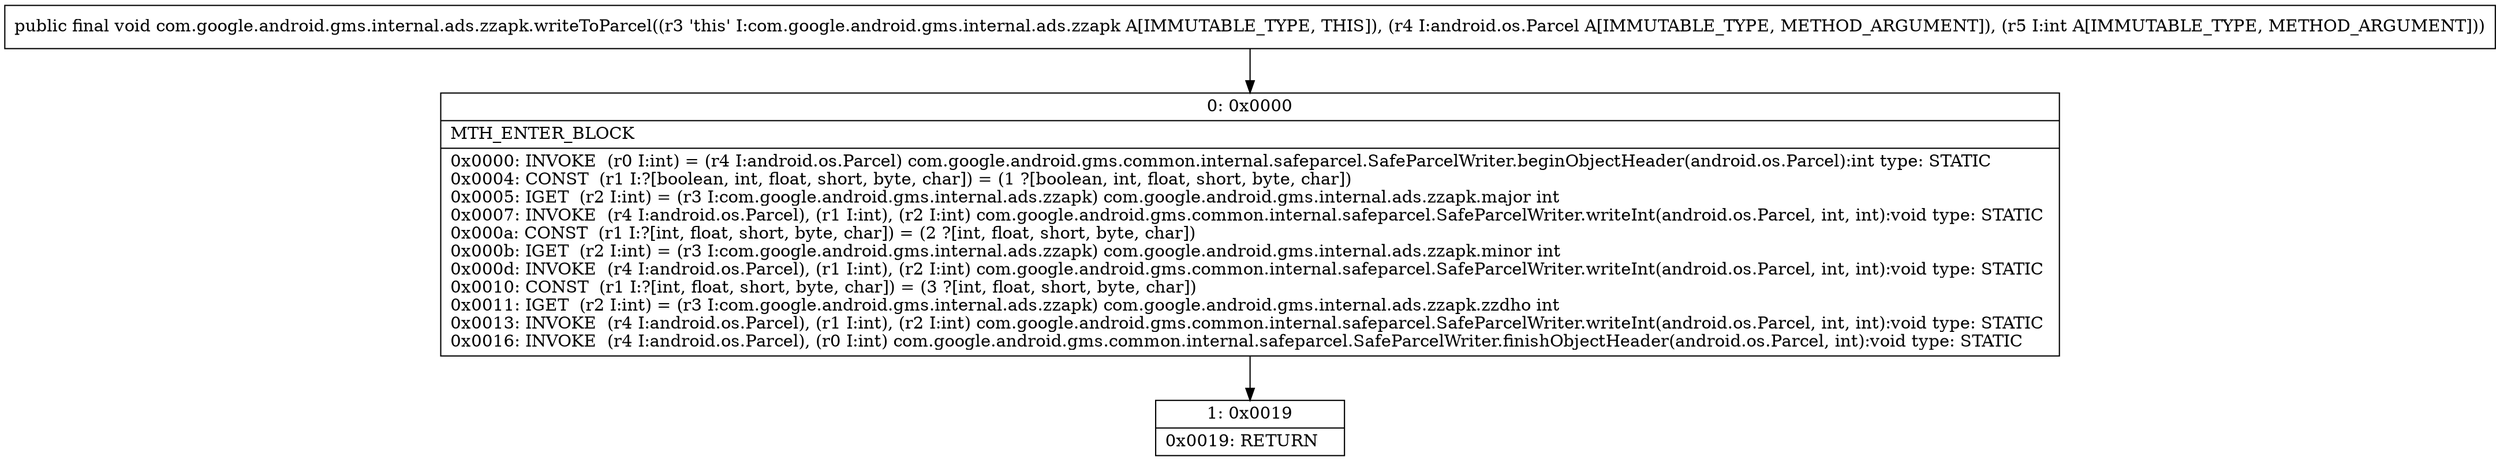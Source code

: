 digraph "CFG forcom.google.android.gms.internal.ads.zzapk.writeToParcel(Landroid\/os\/Parcel;I)V" {
Node_0 [shape=record,label="{0\:\ 0x0000|MTH_ENTER_BLOCK\l|0x0000: INVOKE  (r0 I:int) = (r4 I:android.os.Parcel) com.google.android.gms.common.internal.safeparcel.SafeParcelWriter.beginObjectHeader(android.os.Parcel):int type: STATIC \l0x0004: CONST  (r1 I:?[boolean, int, float, short, byte, char]) = (1 ?[boolean, int, float, short, byte, char]) \l0x0005: IGET  (r2 I:int) = (r3 I:com.google.android.gms.internal.ads.zzapk) com.google.android.gms.internal.ads.zzapk.major int \l0x0007: INVOKE  (r4 I:android.os.Parcel), (r1 I:int), (r2 I:int) com.google.android.gms.common.internal.safeparcel.SafeParcelWriter.writeInt(android.os.Parcel, int, int):void type: STATIC \l0x000a: CONST  (r1 I:?[int, float, short, byte, char]) = (2 ?[int, float, short, byte, char]) \l0x000b: IGET  (r2 I:int) = (r3 I:com.google.android.gms.internal.ads.zzapk) com.google.android.gms.internal.ads.zzapk.minor int \l0x000d: INVOKE  (r4 I:android.os.Parcel), (r1 I:int), (r2 I:int) com.google.android.gms.common.internal.safeparcel.SafeParcelWriter.writeInt(android.os.Parcel, int, int):void type: STATIC \l0x0010: CONST  (r1 I:?[int, float, short, byte, char]) = (3 ?[int, float, short, byte, char]) \l0x0011: IGET  (r2 I:int) = (r3 I:com.google.android.gms.internal.ads.zzapk) com.google.android.gms.internal.ads.zzapk.zzdho int \l0x0013: INVOKE  (r4 I:android.os.Parcel), (r1 I:int), (r2 I:int) com.google.android.gms.common.internal.safeparcel.SafeParcelWriter.writeInt(android.os.Parcel, int, int):void type: STATIC \l0x0016: INVOKE  (r4 I:android.os.Parcel), (r0 I:int) com.google.android.gms.common.internal.safeparcel.SafeParcelWriter.finishObjectHeader(android.os.Parcel, int):void type: STATIC \l}"];
Node_1 [shape=record,label="{1\:\ 0x0019|0x0019: RETURN   \l}"];
MethodNode[shape=record,label="{public final void com.google.android.gms.internal.ads.zzapk.writeToParcel((r3 'this' I:com.google.android.gms.internal.ads.zzapk A[IMMUTABLE_TYPE, THIS]), (r4 I:android.os.Parcel A[IMMUTABLE_TYPE, METHOD_ARGUMENT]), (r5 I:int A[IMMUTABLE_TYPE, METHOD_ARGUMENT])) }"];
MethodNode -> Node_0;
Node_0 -> Node_1;
}


